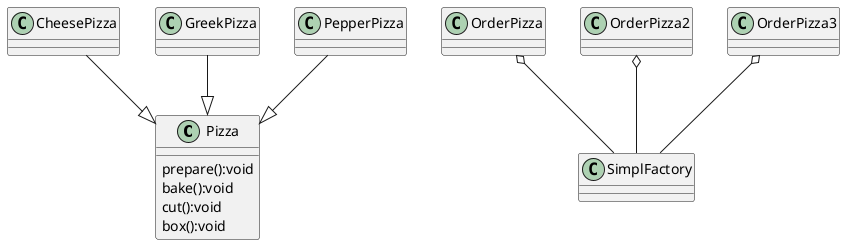 @startuml

class Pizza{
prepare():void
bake():void
cut():void
box():void
}

class CheesePizza


class GreekPizza

class OrderPizza

class PepperPizza

class SimplFactory

class OrderPizza2

class OrderPizza3

OrderPizza o-- SimplFactory
OrderPizza2 o-- SimplFactory
OrderPizza3 o-- SimplFactory


GreekPizza --|>Pizza
CheesePizza --|>Pizza
PepperPizza --|>Pizza
@enduml